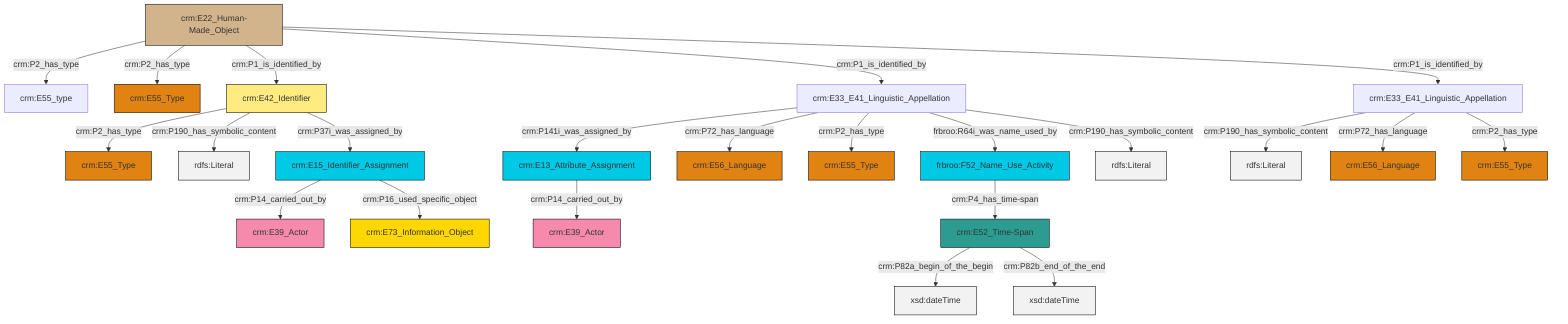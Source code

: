 graph TD
classDef Literal fill:#f2f2f2,stroke:#000000;
classDef CRM_Entity fill:#FFFFFF,stroke:#000000;
classDef Temporal_Entity fill:#00C9E6, stroke:#000000;
classDef Type fill:#E18312, stroke:#000000;
classDef Time-Span fill:#2C9C91, stroke:#000000;
classDef Appellation fill:#FFEB7F, stroke:#000000;
classDef Place fill:#008836, stroke:#000000;
classDef Persistent_Item fill:#B266B2, stroke:#000000;
classDef Conceptual_Object fill:#FFD700, stroke:#000000;
classDef Physical_Thing fill:#D2B48C, stroke:#000000;
classDef Actor fill:#f58aad, stroke:#000000;
classDef PC_Classes fill:#4ce600, stroke:#000000;
classDef Multi fill:#cccccc,stroke:#000000;

0["crm:E33_E41_Linguistic_Appellation"]:::Default -->|crm:P141i_was_assigned_by| 1["crm:E13_Attribute_Assignment"]:::Temporal_Entity
0["crm:E33_E41_Linguistic_Appellation"]:::Default -->|crm:P72_has_language| 2["crm:E56_Language"]:::Type
0["crm:E33_E41_Linguistic_Appellation"]:::Default -->|crm:P2_has_type| 9["crm:E55_Type"]:::Type
10["crm:E33_E41_Linguistic_Appellation"]:::Default -->|crm:P190_has_symbolic_content| 11[rdfs:Literal]:::Literal
12["crm:E42_Identifier"]:::Appellation -->|crm:P2_has_type| 7["crm:E55_Type"]:::Type
0["crm:E33_E41_Linguistic_Appellation"]:::Default -->|frbroo:R64i_was_name_used_by| 5["frbroo:F52_Name_Use_Activity"]:::Temporal_Entity
1["crm:E13_Attribute_Assignment"]:::Temporal_Entity -->|crm:P14_carried_out_by| 19["crm:E39_Actor"]:::Actor
25["crm:E22_Human-Made_Object"]:::Physical_Thing -->|crm:P2_has_type| 21["crm:E55_type"]:::Default
15["crm:E52_Time-Span"]:::Time-Span -->|crm:P82a_begin_of_the_begin| 32[xsd:dateTime]:::Literal
10["crm:E33_E41_Linguistic_Appellation"]:::Default -->|crm:P72_has_language| 33["crm:E56_Language"]:::Type
25["crm:E22_Human-Made_Object"]:::Physical_Thing -->|crm:P2_has_type| 23["crm:E55_Type"]:::Type
25["crm:E22_Human-Made_Object"]:::Physical_Thing -->|crm:P1_is_identified_by| 12["crm:E42_Identifier"]:::Appellation
10["crm:E33_E41_Linguistic_Appellation"]:::Default -->|crm:P2_has_type| 30["crm:E55_Type"]:::Type
25["crm:E22_Human-Made_Object"]:::Physical_Thing -->|crm:P1_is_identified_by| 0["crm:E33_E41_Linguistic_Appellation"]:::Default
5["frbroo:F52_Name_Use_Activity"]:::Temporal_Entity -->|crm:P4_has_time-span| 15["crm:E52_Time-Span"]:::Time-Span
35["crm:E15_Identifier_Assignment"]:::Temporal_Entity -->|crm:P14_carried_out_by| 17["crm:E39_Actor"]:::Actor
35["crm:E15_Identifier_Assignment"]:::Temporal_Entity -->|crm:P16_used_specific_object| 3["crm:E73_Information_Object"]:::Conceptual_Object
0["crm:E33_E41_Linguistic_Appellation"]:::Default -->|crm:P190_has_symbolic_content| 37[rdfs:Literal]:::Literal
15["crm:E52_Time-Span"]:::Time-Span -->|crm:P82b_end_of_the_end| 40[xsd:dateTime]:::Literal
12["crm:E42_Identifier"]:::Appellation -->|crm:P190_has_symbolic_content| 41[rdfs:Literal]:::Literal
25["crm:E22_Human-Made_Object"]:::Physical_Thing -->|crm:P1_is_identified_by| 10["crm:E33_E41_Linguistic_Appellation"]:::Default
12["crm:E42_Identifier"]:::Appellation -->|crm:P37i_was_assigned_by| 35["crm:E15_Identifier_Assignment"]:::Temporal_Entity